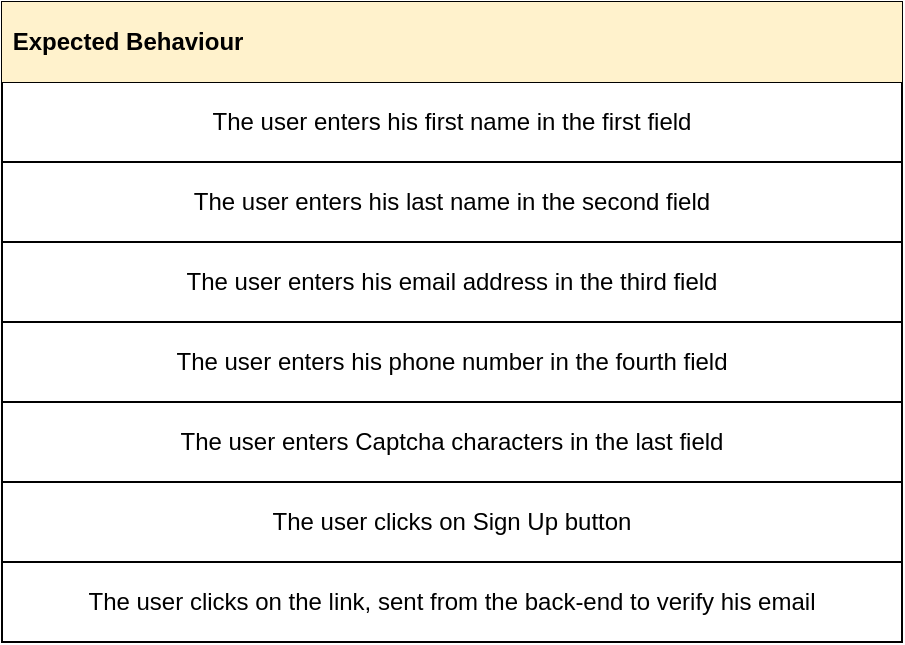<mxfile version="14.3.0" type="github">
  <diagram id="C_pwsHCdPz9ckj-0qzIV" name="Page-1">
    <mxGraphModel dx="868" dy="451" grid="1" gridSize="10" guides="1" tooltips="1" connect="1" arrows="1" fold="1" page="1" pageScale="1" pageWidth="850" pageHeight="1100" math="0" shadow="0">
      <root>
        <mxCell id="0" />
        <mxCell id="1" parent="0" />
        <mxCell id="oQ4RWJ2qbNRnV9nONUOF-1" value="" style="shape=table;html=1;whiteSpace=wrap;startSize=0;container=1;collapsible=0;childLayout=tableLayout;swimlaneFillColor=none;align=left;" vertex="1" parent="1">
          <mxGeometry x="170" y="110" width="450" height="320" as="geometry" />
        </mxCell>
        <mxCell id="oQ4RWJ2qbNRnV9nONUOF-2" value="" style="shape=partialRectangle;html=1;whiteSpace=wrap;collapsible=0;dropTarget=0;pointerEvents=0;fillColor=none;top=0;left=0;bottom=0;right=0;points=[[0,0.5],[1,0.5]];portConstraint=eastwest;" vertex="1" parent="oQ4RWJ2qbNRnV9nONUOF-1">
          <mxGeometry width="450" height="40" as="geometry" />
        </mxCell>
        <mxCell id="oQ4RWJ2qbNRnV9nONUOF-3" value="&amp;nbsp;&lt;b&gt;Expected Behaviour&lt;/b&gt;" style="shape=partialRectangle;html=1;whiteSpace=wrap;connectable=0;overflow=hidden;fillColor=#fff2cc;top=0;left=0;bottom=0;right=0;align=left;strokeColor=#d6b656;" vertex="1" parent="oQ4RWJ2qbNRnV9nONUOF-2">
          <mxGeometry width="450" height="40" as="geometry" />
        </mxCell>
        <mxCell id="oQ4RWJ2qbNRnV9nONUOF-4" value="" style="shape=partialRectangle;html=1;whiteSpace=wrap;collapsible=0;dropTarget=0;pointerEvents=0;fillColor=none;top=0;left=0;bottom=0;right=0;points=[[0,0.5],[1,0.5]];portConstraint=eastwest;" vertex="1" parent="oQ4RWJ2qbNRnV9nONUOF-1">
          <mxGeometry y="40" width="450" height="40" as="geometry" />
        </mxCell>
        <mxCell id="oQ4RWJ2qbNRnV9nONUOF-5" value="&lt;div align=&quot;left&quot;&gt;The user enters his first name in the first field&lt;br&gt;&lt;/div&gt;" style="shape=partialRectangle;html=1;whiteSpace=wrap;connectable=0;overflow=hidden;fillColor=none;top=0;left=0;bottom=0;right=0;" vertex="1" parent="oQ4RWJ2qbNRnV9nONUOF-4">
          <mxGeometry width="450" height="40" as="geometry" />
        </mxCell>
        <mxCell id="oQ4RWJ2qbNRnV9nONUOF-6" value="" style="shape=partialRectangle;html=1;whiteSpace=wrap;collapsible=0;dropTarget=0;pointerEvents=0;fillColor=none;top=0;left=0;bottom=0;right=0;points=[[0,0.5],[1,0.5]];portConstraint=eastwest;" vertex="1" parent="oQ4RWJ2qbNRnV9nONUOF-1">
          <mxGeometry y="80" width="450" height="40" as="geometry" />
        </mxCell>
        <mxCell id="oQ4RWJ2qbNRnV9nONUOF-7" value="The user enters his last name in the second field" style="shape=partialRectangle;html=1;whiteSpace=wrap;connectable=0;overflow=hidden;fillColor=none;top=0;left=0;bottom=0;right=0;" vertex="1" parent="oQ4RWJ2qbNRnV9nONUOF-6">
          <mxGeometry width="450" height="40" as="geometry" />
        </mxCell>
        <mxCell id="oQ4RWJ2qbNRnV9nONUOF-8" value="" style="shape=partialRectangle;html=1;whiteSpace=wrap;collapsible=0;dropTarget=0;pointerEvents=0;fillColor=none;top=0;left=0;bottom=0;right=0;points=[[0,0.5],[1,0.5]];portConstraint=eastwest;" vertex="1" parent="oQ4RWJ2qbNRnV9nONUOF-1">
          <mxGeometry y="120" width="450" height="40" as="geometry" />
        </mxCell>
        <mxCell id="oQ4RWJ2qbNRnV9nONUOF-9" value="The user enters his email address in the third field" style="shape=partialRectangle;html=1;whiteSpace=wrap;connectable=0;overflow=hidden;fillColor=none;top=0;left=0;bottom=0;right=0;" vertex="1" parent="oQ4RWJ2qbNRnV9nONUOF-8">
          <mxGeometry width="450" height="40" as="geometry" />
        </mxCell>
        <mxCell id="oQ4RWJ2qbNRnV9nONUOF-10" value="" style="shape=partialRectangle;html=1;whiteSpace=wrap;collapsible=0;dropTarget=0;pointerEvents=0;fillColor=none;top=0;left=0;bottom=0;right=0;points=[[0,0.5],[1,0.5]];portConstraint=eastwest;" vertex="1" parent="oQ4RWJ2qbNRnV9nONUOF-1">
          <mxGeometry y="160" width="450" height="40" as="geometry" />
        </mxCell>
        <mxCell id="oQ4RWJ2qbNRnV9nONUOF-11" value="The user enters his phone number in the fourth field" style="shape=partialRectangle;html=1;whiteSpace=wrap;connectable=0;overflow=hidden;fillColor=none;top=0;left=0;bottom=0;right=0;" vertex="1" parent="oQ4RWJ2qbNRnV9nONUOF-10">
          <mxGeometry width="450" height="40" as="geometry" />
        </mxCell>
        <mxCell id="oQ4RWJ2qbNRnV9nONUOF-12" value="" style="shape=partialRectangle;html=1;whiteSpace=wrap;collapsible=0;dropTarget=0;pointerEvents=0;fillColor=none;top=0;left=0;bottom=0;right=0;points=[[0,0.5],[1,0.5]];portConstraint=eastwest;" vertex="1" parent="oQ4RWJ2qbNRnV9nONUOF-1">
          <mxGeometry y="200" width="450" height="40" as="geometry" />
        </mxCell>
        <mxCell id="oQ4RWJ2qbNRnV9nONUOF-13" value="The user enters Captcha characters in the last field" style="shape=partialRectangle;html=1;whiteSpace=wrap;connectable=0;overflow=hidden;fillColor=none;top=0;left=0;bottom=0;right=0;" vertex="1" parent="oQ4RWJ2qbNRnV9nONUOF-12">
          <mxGeometry width="450" height="40" as="geometry" />
        </mxCell>
        <mxCell id="oQ4RWJ2qbNRnV9nONUOF-14" style="shape=partialRectangle;html=1;whiteSpace=wrap;collapsible=0;dropTarget=0;pointerEvents=0;fillColor=none;top=0;left=0;bottom=0;right=0;points=[[0,0.5],[1,0.5]];portConstraint=eastwest;" vertex="1" parent="oQ4RWJ2qbNRnV9nONUOF-1">
          <mxGeometry y="240" width="450" height="40" as="geometry" />
        </mxCell>
        <mxCell id="oQ4RWJ2qbNRnV9nONUOF-15" value="The user clicks on Sign Up button" style="shape=partialRectangle;html=1;whiteSpace=wrap;connectable=0;overflow=hidden;fillColor=none;top=0;left=0;bottom=0;right=0;" vertex="1" parent="oQ4RWJ2qbNRnV9nONUOF-14">
          <mxGeometry width="450" height="40" as="geometry" />
        </mxCell>
        <mxCell id="oQ4RWJ2qbNRnV9nONUOF-18" style="shape=partialRectangle;html=1;whiteSpace=wrap;collapsible=0;dropTarget=0;pointerEvents=0;fillColor=none;top=0;left=0;bottom=0;right=0;points=[[0,0.5],[1,0.5]];portConstraint=eastwest;" vertex="1" parent="oQ4RWJ2qbNRnV9nONUOF-1">
          <mxGeometry y="280" width="450" height="40" as="geometry" />
        </mxCell>
        <mxCell id="oQ4RWJ2qbNRnV9nONUOF-19" value="The user clicks on the link, sent from the back-end to verify his email" style="shape=partialRectangle;html=1;whiteSpace=wrap;connectable=0;overflow=hidden;fillColor=none;top=0;left=0;bottom=0;right=0;" vertex="1" parent="oQ4RWJ2qbNRnV9nONUOF-18">
          <mxGeometry width="450" height="40" as="geometry" />
        </mxCell>
      </root>
    </mxGraphModel>
  </diagram>
</mxfile>
